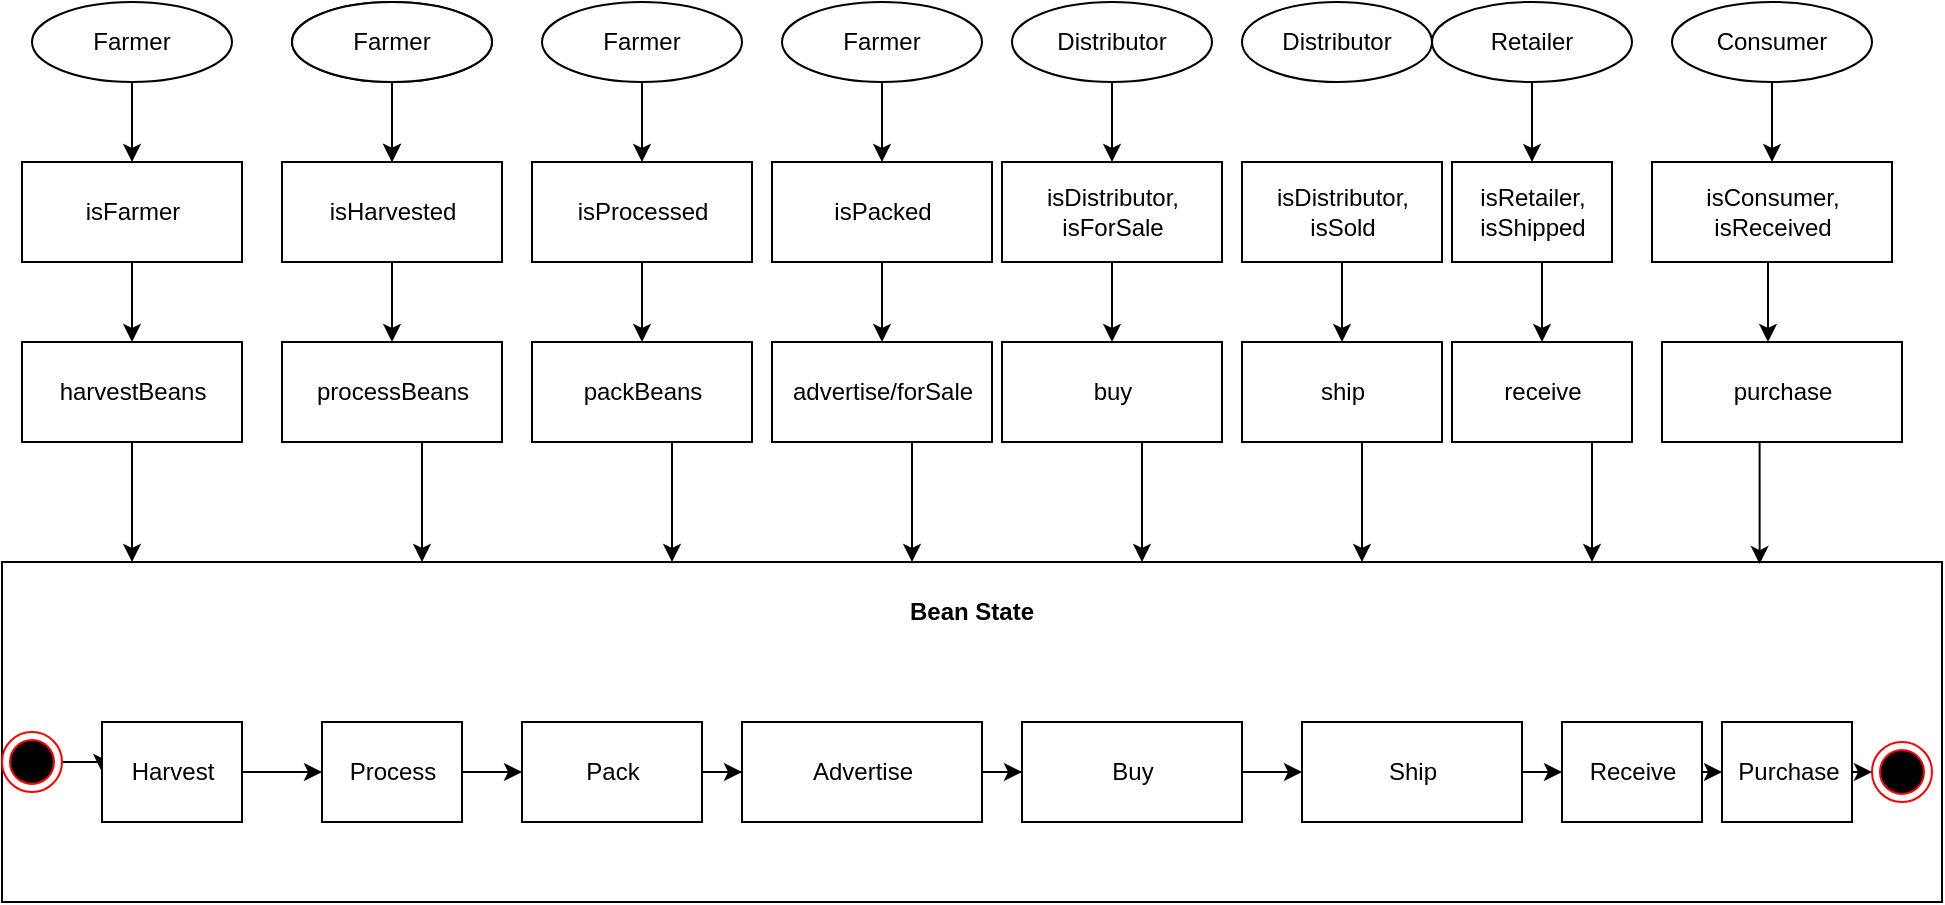 <mxfile version="14.6.13" type="device"><diagram id="v_803tlNgK0Ln6zPQ5iC" name="Page-1"><mxGraphModel dx="1422" dy="822" grid="1" gridSize="10" guides="1" tooltips="1" connect="1" arrows="1" fold="1" page="1" pageScale="1" pageWidth="850" pageHeight="1100" math="0" shadow="0"><root><mxCell id="0"/><mxCell id="1" parent="0"/><mxCell id="HXRueO-GMEF8Y12J6rS_-6" value="&lt;p style=&quot;margin: 0px ; margin-top: 4px ; text-align: center&quot;&gt;&lt;br&gt;&lt;b&gt;Bean State&lt;/b&gt;&lt;/p&gt;" style="verticalAlign=top;align=left;overflow=fill;fontSize=12;fontFamily=Helvetica;html=1;" parent="1" vertex="1"><mxGeometry x="10" y="450" width="970" height="170" as="geometry"/></mxCell><mxCell id="HXRueO-GMEF8Y12J6rS_-15" value="" style="edgeStyle=orthogonalEdgeStyle;rounded=0;orthogonalLoop=1;jettySize=auto;html=1;" parent="1" source="HXRueO-GMEF8Y12J6rS_-7" target="HXRueO-GMEF8Y12J6rS_-8" edge="1"><mxGeometry relative="1" as="geometry"/></mxCell><mxCell id="HXRueO-GMEF8Y12J6rS_-7" value="" style="ellipse;html=1;shape=endState;fillColor=#000000;strokeColor=#ff0000;direction=south;" parent="1" vertex="1"><mxGeometry x="10" y="535" width="30" height="30" as="geometry"/></mxCell><mxCell id="HXRueO-GMEF8Y12J6rS_-16" value="" style="edgeStyle=orthogonalEdgeStyle;rounded=0;orthogonalLoop=1;jettySize=auto;html=1;" parent="1" source="HXRueO-GMEF8Y12J6rS_-8" target="HXRueO-GMEF8Y12J6rS_-9" edge="1"><mxGeometry relative="1" as="geometry"/></mxCell><mxCell id="HXRueO-GMEF8Y12J6rS_-8" value="Harvest" style="html=1;" parent="1" vertex="1"><mxGeometry x="60" y="530" width="70" height="50" as="geometry"/></mxCell><mxCell id="HXRueO-GMEF8Y12J6rS_-17" value="" style="edgeStyle=orthogonalEdgeStyle;rounded=0;orthogonalLoop=1;jettySize=auto;html=1;" parent="1" source="HXRueO-GMEF8Y12J6rS_-9" target="HXRueO-GMEF8Y12J6rS_-10" edge="1"><mxGeometry relative="1" as="geometry"/></mxCell><mxCell id="HXRueO-GMEF8Y12J6rS_-9" value="Process" style="html=1;" parent="1" vertex="1"><mxGeometry x="170" y="530" width="70" height="50" as="geometry"/></mxCell><mxCell id="HXRueO-GMEF8Y12J6rS_-18" value="" style="edgeStyle=orthogonalEdgeStyle;rounded=0;orthogonalLoop=1;jettySize=auto;html=1;" parent="1" source="HXRueO-GMEF8Y12J6rS_-10" target="HXRueO-GMEF8Y12J6rS_-11" edge="1"><mxGeometry relative="1" as="geometry"/></mxCell><mxCell id="HXRueO-GMEF8Y12J6rS_-10" value="Pack" style="html=1;" parent="1" vertex="1"><mxGeometry x="270" y="530" width="90" height="50" as="geometry"/></mxCell><mxCell id="HXRueO-GMEF8Y12J6rS_-19" value="" style="edgeStyle=orthogonalEdgeStyle;rounded=0;orthogonalLoop=1;jettySize=auto;html=1;" parent="1" source="HXRueO-GMEF8Y12J6rS_-11" target="HXRueO-GMEF8Y12J6rS_-12" edge="1"><mxGeometry relative="1" as="geometry"/></mxCell><mxCell id="HXRueO-GMEF8Y12J6rS_-11" value="Advertise" style="html=1;" parent="1" vertex="1"><mxGeometry x="380" y="530" width="120" height="50" as="geometry"/></mxCell><mxCell id="HXRueO-GMEF8Y12J6rS_-20" value="" style="edgeStyle=orthogonalEdgeStyle;rounded=0;orthogonalLoop=1;jettySize=auto;html=1;" parent="1" source="HXRueO-GMEF8Y12J6rS_-12" target="HXRueO-GMEF8Y12J6rS_-13" edge="1"><mxGeometry relative="1" as="geometry"/></mxCell><mxCell id="HXRueO-GMEF8Y12J6rS_-12" value="Buy" style="html=1;" parent="1" vertex="1"><mxGeometry x="520" y="530" width="110" height="50" as="geometry"/></mxCell><mxCell id="3uK0XGuCM1njqYEsDJH--10" style="edgeStyle=orthogonalEdgeStyle;rounded=0;orthogonalLoop=1;jettySize=auto;html=1;exitX=1;exitY=0.5;exitDx=0;exitDy=0;entryX=0;entryY=0.5;entryDx=0;entryDy=0;" edge="1" parent="1" source="HXRueO-GMEF8Y12J6rS_-13" target="3uK0XGuCM1njqYEsDJH--6"><mxGeometry relative="1" as="geometry"/></mxCell><mxCell id="HXRueO-GMEF8Y12J6rS_-13" value="Ship" style="html=1;" parent="1" vertex="1"><mxGeometry x="660" y="530" width="110" height="50" as="geometry"/></mxCell><mxCell id="HXRueO-GMEF8Y12J6rS_-14" value="" style="ellipse;html=1;shape=endState;fillColor=#000000;strokeColor=#ff0000;direction=south;" parent="1" vertex="1"><mxGeometry x="945" y="540" width="30" height="30" as="geometry"/></mxCell><mxCell id="HXRueO-GMEF8Y12J6rS_-35" value="" style="edgeStyle=orthogonalEdgeStyle;rounded=0;orthogonalLoop=1;jettySize=auto;html=1;" parent="1" source="HXRueO-GMEF8Y12J6rS_-23" target="HXRueO-GMEF8Y12J6rS_-24" edge="1"><mxGeometry relative="1" as="geometry"/></mxCell><mxCell id="HXRueO-GMEF8Y12J6rS_-23" value="Farmer" style="ellipse;whiteSpace=wrap;html=1;align=center;" parent="1" vertex="1"><mxGeometry x="25" y="170" width="100" height="40" as="geometry"/></mxCell><mxCell id="HXRueO-GMEF8Y12J6rS_-27" value="" style="edgeStyle=orthogonalEdgeStyle;rounded=0;orthogonalLoop=1;jettySize=auto;html=1;" parent="1" source="HXRueO-GMEF8Y12J6rS_-24" target="HXRueO-GMEF8Y12J6rS_-25" edge="1"><mxGeometry relative="1" as="geometry"/></mxCell><mxCell id="HXRueO-GMEF8Y12J6rS_-24" value="isFarmer" style="html=1;" parent="1" vertex="1"><mxGeometry x="20" y="250" width="110" height="50" as="geometry"/></mxCell><mxCell id="HXRueO-GMEF8Y12J6rS_-28" value="" style="edgeStyle=orthogonalEdgeStyle;rounded=0;orthogonalLoop=1;jettySize=auto;html=1;" parent="1" source="HXRueO-GMEF8Y12J6rS_-25" target="HXRueO-GMEF8Y12J6rS_-6" edge="1"><mxGeometry relative="1" as="geometry"><Array as="points"><mxPoint x="75" y="450"/><mxPoint x="75" y="450"/></Array></mxGeometry></mxCell><mxCell id="HXRueO-GMEF8Y12J6rS_-25" value="harvestBeans" style="html=1;" parent="1" vertex="1"><mxGeometry x="20" y="340" width="110" height="50" as="geometry"/></mxCell><mxCell id="HXRueO-GMEF8Y12J6rS_-37" value="" style="edgeStyle=orthogonalEdgeStyle;rounded=0;orthogonalLoop=1;jettySize=auto;html=1;" parent="1" source="HXRueO-GMEF8Y12J6rS_-30" target="HXRueO-GMEF8Y12J6rS_-32" edge="1"><mxGeometry relative="1" as="geometry"/></mxCell><mxCell id="HXRueO-GMEF8Y12J6rS_-30" value="Farmer" style="ellipse;whiteSpace=wrap;html=1;align=center;" parent="1" vertex="1"><mxGeometry x="155" y="170" width="100" height="40" as="geometry"/></mxCell><mxCell id="HXRueO-GMEF8Y12J6rS_-38" value="" style="edgeStyle=orthogonalEdgeStyle;rounded=0;orthogonalLoop=1;jettySize=auto;html=1;" parent="1" source="HXRueO-GMEF8Y12J6rS_-32" target="HXRueO-GMEF8Y12J6rS_-34" edge="1"><mxGeometry relative="1" as="geometry"/></mxCell><mxCell id="HXRueO-GMEF8Y12J6rS_-32" value="isHarvested" style="html=1;" parent="1" vertex="1"><mxGeometry x="150" y="250" width="110" height="50" as="geometry"/></mxCell><mxCell id="HXRueO-GMEF8Y12J6rS_-39" value="" style="edgeStyle=orthogonalEdgeStyle;rounded=0;orthogonalLoop=1;jettySize=auto;html=1;" parent="1" source="HXRueO-GMEF8Y12J6rS_-34" target="HXRueO-GMEF8Y12J6rS_-6" edge="1"><mxGeometry relative="1" as="geometry"><Array as="points"><mxPoint x="220" y="440"/><mxPoint x="220" y="440"/></Array></mxGeometry></mxCell><mxCell id="HXRueO-GMEF8Y12J6rS_-34" value="processBeans" style="html=1;" parent="1" vertex="1"><mxGeometry x="150" y="340" width="110" height="50" as="geometry"/></mxCell><mxCell id="HXRueO-GMEF8Y12J6rS_-42" value="Farmer" style="ellipse;whiteSpace=wrap;html=1;align=center;" parent="1" vertex="1"><mxGeometry x="155" y="170" width="100" height="40" as="geometry"/></mxCell><mxCell id="HXRueO-GMEF8Y12J6rS_-43" value="" style="edgeStyle=orthogonalEdgeStyle;rounded=0;orthogonalLoop=1;jettySize=auto;html=1;" parent="1" source="HXRueO-GMEF8Y12J6rS_-42" edge="1"><mxGeometry relative="1" as="geometry"><mxPoint x="205" y="250" as="targetPoint"/></mxGeometry></mxCell><mxCell id="HXRueO-GMEF8Y12J6rS_-44" value="" style="edgeStyle=orthogonalEdgeStyle;rounded=0;orthogonalLoop=1;jettySize=auto;html=1;" parent="1" source="HXRueO-GMEF8Y12J6rS_-45" target="HXRueO-GMEF8Y12J6rS_-47" edge="1"><mxGeometry relative="1" as="geometry"/></mxCell><mxCell id="HXRueO-GMEF8Y12J6rS_-45" value="isProcessed" style="html=1;" parent="1" vertex="1"><mxGeometry x="275" y="250" width="110" height="50" as="geometry"/></mxCell><mxCell id="HXRueO-GMEF8Y12J6rS_-46" value="" style="edgeStyle=orthogonalEdgeStyle;rounded=0;orthogonalLoop=1;jettySize=auto;html=1;" parent="1" source="HXRueO-GMEF8Y12J6rS_-47" edge="1"><mxGeometry relative="1" as="geometry"><mxPoint x="345" y="450" as="targetPoint"/><Array as="points"><mxPoint x="345" y="440"/><mxPoint x="345" y="440"/></Array></mxGeometry></mxCell><mxCell id="HXRueO-GMEF8Y12J6rS_-47" value="packBeans" style="html=1;" parent="1" vertex="1"><mxGeometry x="275" y="340" width="110" height="50" as="geometry"/></mxCell><mxCell id="HXRueO-GMEF8Y12J6rS_-48" value="Farmer" style="ellipse;whiteSpace=wrap;html=1;align=center;" parent="1" vertex="1"><mxGeometry x="280" y="170" width="100" height="40" as="geometry"/></mxCell><mxCell id="HXRueO-GMEF8Y12J6rS_-49" value="" style="edgeStyle=orthogonalEdgeStyle;rounded=0;orthogonalLoop=1;jettySize=auto;html=1;" parent="1" source="HXRueO-GMEF8Y12J6rS_-48" edge="1"><mxGeometry relative="1" as="geometry"><mxPoint x="330" y="250" as="targetPoint"/></mxGeometry></mxCell><mxCell id="HXRueO-GMEF8Y12J6rS_-50" value="" style="edgeStyle=orthogonalEdgeStyle;rounded=0;orthogonalLoop=1;jettySize=auto;html=1;" parent="1" source="HXRueO-GMEF8Y12J6rS_-51" target="HXRueO-GMEF8Y12J6rS_-53" edge="1"><mxGeometry relative="1" as="geometry"/></mxCell><mxCell id="HXRueO-GMEF8Y12J6rS_-51" value="isPacked" style="html=1;" parent="1" vertex="1"><mxGeometry x="395" y="250" width="110" height="50" as="geometry"/></mxCell><mxCell id="HXRueO-GMEF8Y12J6rS_-52" value="" style="edgeStyle=orthogonalEdgeStyle;rounded=0;orthogonalLoop=1;jettySize=auto;html=1;" parent="1" source="HXRueO-GMEF8Y12J6rS_-53" edge="1"><mxGeometry relative="1" as="geometry"><mxPoint x="465" y="450" as="targetPoint"/><Array as="points"><mxPoint x="465" y="440"/><mxPoint x="465" y="440"/></Array></mxGeometry></mxCell><mxCell id="HXRueO-GMEF8Y12J6rS_-53" value="advertise/forSale" style="html=1;" parent="1" vertex="1"><mxGeometry x="395" y="340" width="110" height="50" as="geometry"/></mxCell><mxCell id="HXRueO-GMEF8Y12J6rS_-54" value="Farmer" style="ellipse;whiteSpace=wrap;html=1;align=center;" parent="1" vertex="1"><mxGeometry x="400" y="170" width="100" height="40" as="geometry"/></mxCell><mxCell id="HXRueO-GMEF8Y12J6rS_-55" value="" style="edgeStyle=orthogonalEdgeStyle;rounded=0;orthogonalLoop=1;jettySize=auto;html=1;" parent="1" source="HXRueO-GMEF8Y12J6rS_-54" edge="1"><mxGeometry relative="1" as="geometry"><mxPoint x="450" y="250" as="targetPoint"/></mxGeometry></mxCell><mxCell id="HXRueO-GMEF8Y12J6rS_-56" value="" style="edgeStyle=orthogonalEdgeStyle;rounded=0;orthogonalLoop=1;jettySize=auto;html=1;" parent="1" source="HXRueO-GMEF8Y12J6rS_-57" target="HXRueO-GMEF8Y12J6rS_-59" edge="1"><mxGeometry relative="1" as="geometry"/></mxCell><mxCell id="HXRueO-GMEF8Y12J6rS_-57" value="isDistributor, &lt;br&gt;isForSale" style="html=1;" parent="1" vertex="1"><mxGeometry x="510" y="250" width="110" height="50" as="geometry"/></mxCell><mxCell id="HXRueO-GMEF8Y12J6rS_-58" value="" style="edgeStyle=orthogonalEdgeStyle;rounded=0;orthogonalLoop=1;jettySize=auto;html=1;" parent="1" source="HXRueO-GMEF8Y12J6rS_-59" edge="1"><mxGeometry relative="1" as="geometry"><mxPoint x="580" y="450" as="targetPoint"/><Array as="points"><mxPoint x="580" y="440"/><mxPoint x="580" y="440"/></Array></mxGeometry></mxCell><mxCell id="HXRueO-GMEF8Y12J6rS_-59" value="buy" style="html=1;" parent="1" vertex="1"><mxGeometry x="510" y="340" width="110" height="50" as="geometry"/></mxCell><mxCell id="HXRueO-GMEF8Y12J6rS_-60" value="Distributor" style="ellipse;whiteSpace=wrap;html=1;align=center;" parent="1" vertex="1"><mxGeometry x="515" y="170" width="100" height="40" as="geometry"/></mxCell><mxCell id="HXRueO-GMEF8Y12J6rS_-61" value="" style="edgeStyle=orthogonalEdgeStyle;rounded=0;orthogonalLoop=1;jettySize=auto;html=1;" parent="1" source="HXRueO-GMEF8Y12J6rS_-60" edge="1"><mxGeometry relative="1" as="geometry"><mxPoint x="565" y="250" as="targetPoint"/></mxGeometry></mxCell><mxCell id="HXRueO-GMEF8Y12J6rS_-62" value="" style="edgeStyle=orthogonalEdgeStyle;rounded=0;orthogonalLoop=1;jettySize=auto;html=1;" parent="1" source="HXRueO-GMEF8Y12J6rS_-63" target="HXRueO-GMEF8Y12J6rS_-65" edge="1"><mxGeometry relative="1" as="geometry"><Array as="points"><mxPoint x="780" y="310"/><mxPoint x="780" y="310"/></Array></mxGeometry></mxCell><mxCell id="HXRueO-GMEF8Y12J6rS_-63" value="isRetailer, &lt;br&gt;isShipped" style="html=1;" parent="1" vertex="1"><mxGeometry x="735" y="250" width="80" height="50" as="geometry"/></mxCell><mxCell id="HXRueO-GMEF8Y12J6rS_-64" value="" style="edgeStyle=orthogonalEdgeStyle;rounded=0;orthogonalLoop=1;jettySize=auto;html=1;" parent="1" source="HXRueO-GMEF8Y12J6rS_-65" edge="1"><mxGeometry relative="1" as="geometry"><mxPoint x="805" y="450" as="targetPoint"/><Array as="points"><mxPoint x="805" y="440"/><mxPoint x="805" y="440"/></Array></mxGeometry></mxCell><mxCell id="HXRueO-GMEF8Y12J6rS_-65" value="receive" style="html=1;" parent="1" vertex="1"><mxGeometry x="735" y="340" width="90" height="50" as="geometry"/></mxCell><mxCell id="HXRueO-GMEF8Y12J6rS_-66" value="Retailer" style="ellipse;whiteSpace=wrap;html=1;align=center;" parent="1" vertex="1"><mxGeometry x="725" y="170" width="100" height="40" as="geometry"/></mxCell><mxCell id="HXRueO-GMEF8Y12J6rS_-67" value="" style="edgeStyle=orthogonalEdgeStyle;rounded=0;orthogonalLoop=1;jettySize=auto;html=1;entryX=0.5;entryY=0;entryDx=0;entryDy=0;" parent="1" source="HXRueO-GMEF8Y12J6rS_-66" target="HXRueO-GMEF8Y12J6rS_-63" edge="1"><mxGeometry relative="1" as="geometry"><mxPoint x="790" y="250" as="targetPoint"/></mxGeometry></mxCell><mxCell id="0C0RGT74ZZ_3xuNneD5e-6" value="" style="edgeStyle=orthogonalEdgeStyle;rounded=0;orthogonalLoop=1;jettySize=auto;html=1;" parent="1" target="HXRueO-GMEF8Y12J6rS_-71" edge="1"><mxGeometry relative="1" as="geometry"><Array as="points"><mxPoint x="893" y="330"/><mxPoint x="893" y="330"/></Array><mxPoint x="893" y="300" as="sourcePoint"/></mxGeometry></mxCell><mxCell id="HXRueO-GMEF8Y12J6rS_-69" value="isConsumer, &lt;br&gt;isReceived" style="html=1;" parent="1" vertex="1"><mxGeometry x="835" y="250" width="120" height="50" as="geometry"/></mxCell><mxCell id="HXRueO-GMEF8Y12J6rS_-70" value="" style="edgeStyle=orthogonalEdgeStyle;rounded=0;orthogonalLoop=1;jettySize=auto;html=1;exitX=0.5;exitY=1;exitDx=0;exitDy=0;entryX=0.906;entryY=0.006;entryDx=0;entryDy=0;entryPerimeter=0;" parent="1" source="HXRueO-GMEF8Y12J6rS_-71" edge="1" target="HXRueO-GMEF8Y12J6rS_-6"><mxGeometry relative="1" as="geometry"><mxPoint x="779" y="451" as="targetPoint"/><Array as="points"><mxPoint x="889" y="390"/></Array></mxGeometry></mxCell><mxCell id="HXRueO-GMEF8Y12J6rS_-71" value="purchase" style="html=1;" parent="1" vertex="1"><mxGeometry x="840" y="340" width="120" height="50" as="geometry"/></mxCell><mxCell id="HXRueO-GMEF8Y12J6rS_-72" value="Consumer" style="ellipse;whiteSpace=wrap;html=1;align=center;" parent="1" vertex="1"><mxGeometry x="845" y="170" width="100" height="40" as="geometry"/></mxCell><mxCell id="HXRueO-GMEF8Y12J6rS_-73" value="" style="edgeStyle=orthogonalEdgeStyle;rounded=0;orthogonalLoop=1;jettySize=auto;html=1;" parent="1" source="HXRueO-GMEF8Y12J6rS_-72" edge="1"><mxGeometry relative="1" as="geometry"><mxPoint x="895" y="250" as="targetPoint"/></mxGeometry></mxCell><mxCell id="3uK0XGuCM1njqYEsDJH--1" value="" style="edgeStyle=orthogonalEdgeStyle;rounded=0;orthogonalLoop=1;jettySize=auto;html=1;" edge="1" parent="1" source="3uK0XGuCM1njqYEsDJH--2" target="3uK0XGuCM1njqYEsDJH--4"><mxGeometry relative="1" as="geometry"/></mxCell><mxCell id="3uK0XGuCM1njqYEsDJH--2" value="isDistributor, &lt;br&gt;isSold" style="html=1;" vertex="1" parent="1"><mxGeometry x="630" y="250" width="100" height="50" as="geometry"/></mxCell><mxCell id="3uK0XGuCM1njqYEsDJH--3" value="" style="edgeStyle=orthogonalEdgeStyle;rounded=0;orthogonalLoop=1;jettySize=auto;html=1;" edge="1" parent="1" source="3uK0XGuCM1njqYEsDJH--4"><mxGeometry relative="1" as="geometry"><mxPoint x="690" y="450" as="targetPoint"/><Array as="points"><mxPoint x="690" y="440"/><mxPoint x="690" y="440"/></Array></mxGeometry></mxCell><mxCell id="3uK0XGuCM1njqYEsDJH--4" value="ship" style="html=1;" vertex="1" parent="1"><mxGeometry x="630" y="340" width="100" height="50" as="geometry"/></mxCell><mxCell id="3uK0XGuCM1njqYEsDJH--5" value="Distributor" style="ellipse;whiteSpace=wrap;html=1;align=center;" vertex="1" parent="1"><mxGeometry x="630" y="170" width="95" height="40" as="geometry"/></mxCell><mxCell id="3uK0XGuCM1njqYEsDJH--9" style="edgeStyle=orthogonalEdgeStyle;rounded=0;orthogonalLoop=1;jettySize=auto;html=1;exitX=1;exitY=0.5;exitDx=0;exitDy=0;entryX=0;entryY=0.5;entryDx=0;entryDy=0;" edge="1" parent="1" source="3uK0XGuCM1njqYEsDJH--6" target="3uK0XGuCM1njqYEsDJH--7"><mxGeometry relative="1" as="geometry"/></mxCell><mxCell id="3uK0XGuCM1njqYEsDJH--6" value="Receive" style="html=1;" vertex="1" parent="1"><mxGeometry x="790" y="530" width="70" height="50" as="geometry"/></mxCell><mxCell id="3uK0XGuCM1njqYEsDJH--8" style="edgeStyle=orthogonalEdgeStyle;rounded=0;orthogonalLoop=1;jettySize=auto;html=1;exitX=1;exitY=0.5;exitDx=0;exitDy=0;entryX=0.5;entryY=1;entryDx=0;entryDy=0;" edge="1" parent="1" source="3uK0XGuCM1njqYEsDJH--7" target="HXRueO-GMEF8Y12J6rS_-14"><mxGeometry relative="1" as="geometry"/></mxCell><mxCell id="3uK0XGuCM1njqYEsDJH--7" value="Purchase" style="html=1;" vertex="1" parent="1"><mxGeometry x="870" y="530" width="65" height="50" as="geometry"/></mxCell></root></mxGraphModel></diagram></mxfile>